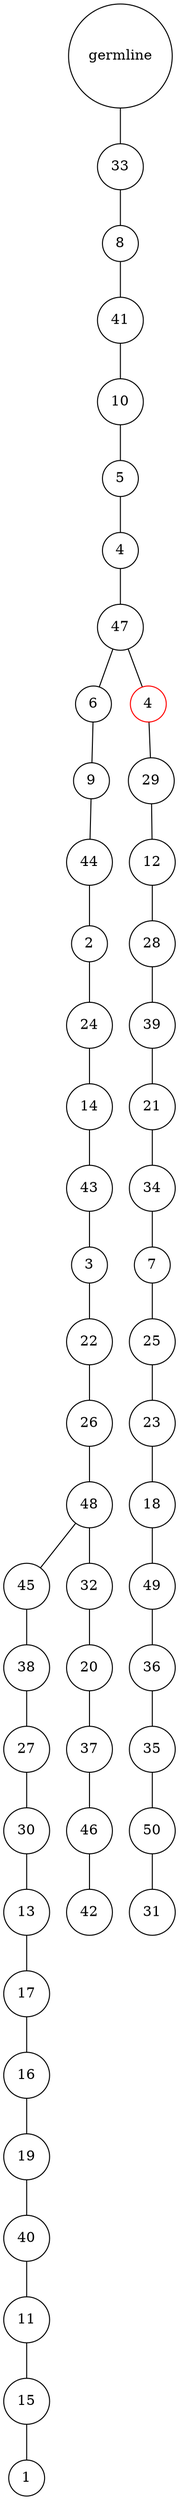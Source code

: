graph {
	rankdir=UD;
	splines=line;
	node [shape=circle]
	"0x7fb8423cd6d0" [label="germline"];
	"0x7fb8423cd700" [label="33"];
	"0x7fb8423cd6d0" -- "0x7fb8423cd700" ;
	"0x7fb8423cd730" [label="8"];
	"0x7fb8423cd700" -- "0x7fb8423cd730" ;
	"0x7fb8423cd760" [label="41"];
	"0x7fb8423cd730" -- "0x7fb8423cd760" ;
	"0x7fb8423cd790" [label="10"];
	"0x7fb8423cd760" -- "0x7fb8423cd790" ;
	"0x7fb8423cd7c0" [label="5"];
	"0x7fb8423cd790" -- "0x7fb8423cd7c0" ;
	"0x7fb8423cd7f0" [label="4"];
	"0x7fb8423cd7c0" -- "0x7fb8423cd7f0" ;
	"0x7fb8423cd820" [label="47"];
	"0x7fb8423cd7f0" -- "0x7fb8423cd820" ;
	"0x7fb8423cd850" [label="6"];
	"0x7fb8423cd820" -- "0x7fb8423cd850" ;
	"0x7fb8423cd880" [label="9"];
	"0x7fb8423cd850" -- "0x7fb8423cd880" ;
	"0x7fb8423cd8b0" [label="44"];
	"0x7fb8423cd880" -- "0x7fb8423cd8b0" ;
	"0x7fb8423cd8e0" [label="2"];
	"0x7fb8423cd8b0" -- "0x7fb8423cd8e0" ;
	"0x7fb8423cd910" [label="24"];
	"0x7fb8423cd8e0" -- "0x7fb8423cd910" ;
	"0x7fb8423cd940" [label="14"];
	"0x7fb8423cd910" -- "0x7fb8423cd940" ;
	"0x7fb8423cd970" [label="43"];
	"0x7fb8423cd940" -- "0x7fb8423cd970" ;
	"0x7fb8423cd9a0" [label="3"];
	"0x7fb8423cd970" -- "0x7fb8423cd9a0" ;
	"0x7fb8423cd9d0" [label="22"];
	"0x7fb8423cd9a0" -- "0x7fb8423cd9d0" ;
	"0x7fb8423cda00" [label="26"];
	"0x7fb8423cd9d0" -- "0x7fb8423cda00" ;
	"0x7fb8423cda30" [label="48"];
	"0x7fb8423cda00" -- "0x7fb8423cda30" ;
	"0x7fb8423cda60" [label="45"];
	"0x7fb8423cda30" -- "0x7fb8423cda60" ;
	"0x7fb8423cda90" [label="38"];
	"0x7fb8423cda60" -- "0x7fb8423cda90" ;
	"0x7fb8423cdac0" [label="27"];
	"0x7fb8423cda90" -- "0x7fb8423cdac0" ;
	"0x7fb8423cdaf0" [label="30"];
	"0x7fb8423cdac0" -- "0x7fb8423cdaf0" ;
	"0x7fb8423cdb20" [label="13"];
	"0x7fb8423cdaf0" -- "0x7fb8423cdb20" ;
	"0x7fb8423cdb50" [label="17"];
	"0x7fb8423cdb20" -- "0x7fb8423cdb50" ;
	"0x7fb8423cdb80" [label="16"];
	"0x7fb8423cdb50" -- "0x7fb8423cdb80" ;
	"0x7fb8423cdbb0" [label="19"];
	"0x7fb8423cdb80" -- "0x7fb8423cdbb0" ;
	"0x7fb8423cdbe0" [label="40"];
	"0x7fb8423cdbb0" -- "0x7fb8423cdbe0" ;
	"0x7fb8423cdc10" [label="11"];
	"0x7fb8423cdbe0" -- "0x7fb8423cdc10" ;
	"0x7fb8423cdc40" [label="15"];
	"0x7fb8423cdc10" -- "0x7fb8423cdc40" ;
	"0x7fb8423cdc70" [label="1"];
	"0x7fb8423cdc40" -- "0x7fb8423cdc70" ;
	"0x7fb8423cdca0" [label="32"];
	"0x7fb8423cda30" -- "0x7fb8423cdca0" ;
	"0x7fb8423cdcd0" [label="20"];
	"0x7fb8423cdca0" -- "0x7fb8423cdcd0" ;
	"0x7fb8423cdd00" [label="37"];
	"0x7fb8423cdcd0" -- "0x7fb8423cdd00" ;
	"0x7fb8423cdd30" [label="46"];
	"0x7fb8423cdd00" -- "0x7fb8423cdd30" ;
	"0x7fb8423cdd60" [label="42"];
	"0x7fb8423cdd30" -- "0x7fb8423cdd60" ;
	"0x7fb8423cdd90" [label="4",color="red"];
	"0x7fb8423cd820" -- "0x7fb8423cdd90" ;
	"0x7fb8423cddc0" [label="29"];
	"0x7fb8423cdd90" -- "0x7fb8423cddc0" ;
	"0x7fb8423cddf0" [label="12"];
	"0x7fb8423cddc0" -- "0x7fb8423cddf0" ;
	"0x7fb8423cde20" [label="28"];
	"0x7fb8423cddf0" -- "0x7fb8423cde20" ;
	"0x7fb8423cde50" [label="39"];
	"0x7fb8423cde20" -- "0x7fb8423cde50" ;
	"0x7fb8423cde80" [label="21"];
	"0x7fb8423cde50" -- "0x7fb8423cde80" ;
	"0x7fb8423cdeb0" [label="34"];
	"0x7fb8423cde80" -- "0x7fb8423cdeb0" ;
	"0x7fb8423cdee0" [label="7"];
	"0x7fb8423cdeb0" -- "0x7fb8423cdee0" ;
	"0x7fb8423cdf10" [label="25"];
	"0x7fb8423cdee0" -- "0x7fb8423cdf10" ;
	"0x7fb8423cdf40" [label="23"];
	"0x7fb8423cdf10" -- "0x7fb8423cdf40" ;
	"0x7fb8423cdf70" [label="18"];
	"0x7fb8423cdf40" -- "0x7fb8423cdf70" ;
	"0x7fb8423cdfa0" [label="49"];
	"0x7fb8423cdf70" -- "0x7fb8423cdfa0" ;
	"0x7fb8423cdfd0" [label="36"];
	"0x7fb8423cdfa0" -- "0x7fb8423cdfd0" ;
	"0x7fb8423d2040" [label="35"];
	"0x7fb8423cdfd0" -- "0x7fb8423d2040" ;
	"0x7fb8423d2070" [label="50"];
	"0x7fb8423d2040" -- "0x7fb8423d2070" ;
	"0x7fb8423d20a0" [label="31"];
	"0x7fb8423d2070" -- "0x7fb8423d20a0" ;
}
